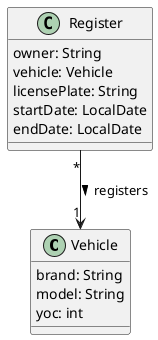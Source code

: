 @startuml

class Vehicle{
    brand: String
    model: String
    yoc: int
}

class Register{
    owner: String
    vehicle: Vehicle
    licensePlate: String
    startDate: LocalDate
    endDate: LocalDate
}

Register "*" --> "1" Vehicle: registers >

@enduml
